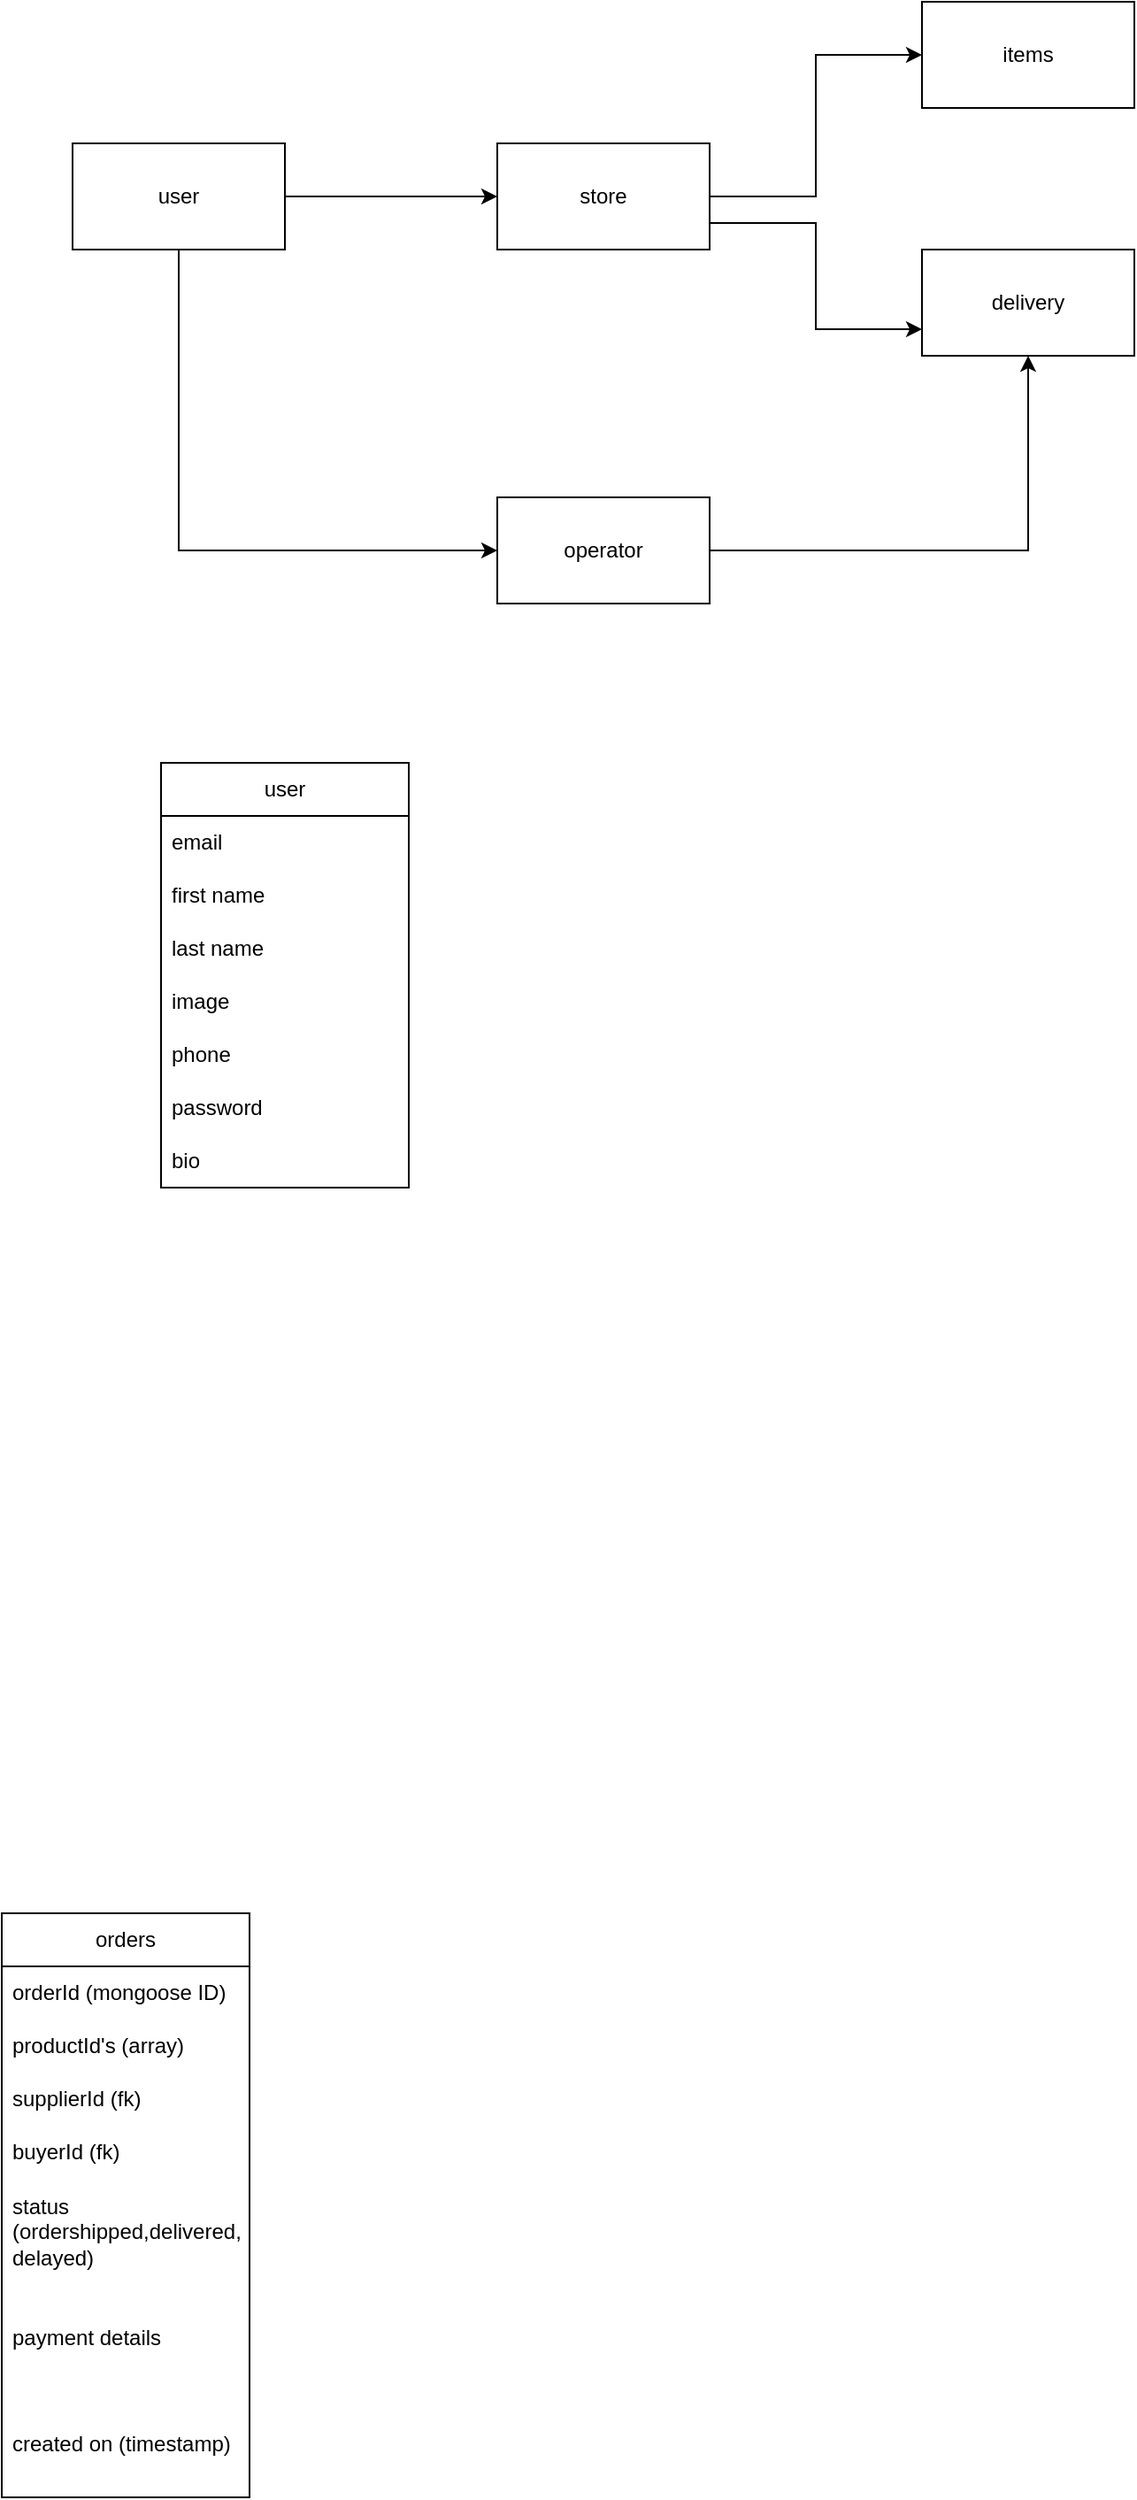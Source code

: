 <mxfile version="20.5.3" type="device"><diagram id="0_wa5CpImy-kw-xHwrUO" name="Page-1"><mxGraphModel dx="1422" dy="794" grid="1" gridSize="10" guides="1" tooltips="1" connect="1" arrows="1" fold="1" page="1" pageScale="1" pageWidth="850" pageHeight="1100" math="0" shadow="0"><root><mxCell id="0"/><mxCell id="1" parent="0"/><mxCell id="KHZpo9RTnsF6R_C7wjbQ-2" style="edgeStyle=orthogonalEdgeStyle;rounded=0;orthogonalLoop=1;jettySize=auto;html=1;exitX=1;exitY=0.5;exitDx=0;exitDy=0;" parent="1" source="-w7nPJfRd-JiFTzi3xn9-1" target="KHZpo9RTnsF6R_C7wjbQ-1" edge="1"><mxGeometry relative="1" as="geometry"/></mxCell><mxCell id="KHZpo9RTnsF6R_C7wjbQ-10" style="edgeStyle=orthogonalEdgeStyle;rounded=0;orthogonalLoop=1;jettySize=auto;html=1;exitX=0.5;exitY=1;exitDx=0;exitDy=0;entryX=0;entryY=0.5;entryDx=0;entryDy=0;" parent="1" source="-w7nPJfRd-JiFTzi3xn9-1" target="KHZpo9RTnsF6R_C7wjbQ-7" edge="1"><mxGeometry relative="1" as="geometry"/></mxCell><mxCell id="-w7nPJfRd-JiFTzi3xn9-1" value="user" style="rounded=0;whiteSpace=wrap;html=1;" parent="1" vertex="1"><mxGeometry x="120" y="160" width="120" height="60" as="geometry"/></mxCell><mxCell id="KHZpo9RTnsF6R_C7wjbQ-4" style="edgeStyle=orthogonalEdgeStyle;rounded=0;orthogonalLoop=1;jettySize=auto;html=1;exitX=1;exitY=0.5;exitDx=0;exitDy=0;entryX=0;entryY=0.5;entryDx=0;entryDy=0;" parent="1" source="KHZpo9RTnsF6R_C7wjbQ-1" target="KHZpo9RTnsF6R_C7wjbQ-3" edge="1"><mxGeometry relative="1" as="geometry"/></mxCell><mxCell id="KHZpo9RTnsF6R_C7wjbQ-6" style="edgeStyle=orthogonalEdgeStyle;rounded=0;orthogonalLoop=1;jettySize=auto;html=1;exitX=1;exitY=0.75;exitDx=0;exitDy=0;entryX=0;entryY=0.75;entryDx=0;entryDy=0;" parent="1" source="KHZpo9RTnsF6R_C7wjbQ-1" target="KHZpo9RTnsF6R_C7wjbQ-5" edge="1"><mxGeometry relative="1" as="geometry"/></mxCell><mxCell id="KHZpo9RTnsF6R_C7wjbQ-1" value="store" style="rounded=0;whiteSpace=wrap;html=1;" parent="1" vertex="1"><mxGeometry x="360" y="160" width="120" height="60" as="geometry"/></mxCell><mxCell id="KHZpo9RTnsF6R_C7wjbQ-3" value="items" style="rounded=0;whiteSpace=wrap;html=1;" parent="1" vertex="1"><mxGeometry x="600" y="80" width="120" height="60" as="geometry"/></mxCell><mxCell id="KHZpo9RTnsF6R_C7wjbQ-5" value="delivery" style="rounded=0;whiteSpace=wrap;html=1;" parent="1" vertex="1"><mxGeometry x="600" y="220" width="120" height="60" as="geometry"/></mxCell><mxCell id="KHZpo9RTnsF6R_C7wjbQ-8" style="edgeStyle=orthogonalEdgeStyle;rounded=0;orthogonalLoop=1;jettySize=auto;html=1;exitX=1;exitY=0.5;exitDx=0;exitDy=0;entryX=0.5;entryY=1;entryDx=0;entryDy=0;" parent="1" source="KHZpo9RTnsF6R_C7wjbQ-7" target="KHZpo9RTnsF6R_C7wjbQ-5" edge="1"><mxGeometry relative="1" as="geometry"/></mxCell><mxCell id="KHZpo9RTnsF6R_C7wjbQ-7" value="operator" style="rounded=0;whiteSpace=wrap;html=1;" parent="1" vertex="1"><mxGeometry x="360" y="360" width="120" height="60" as="geometry"/></mxCell><mxCell id="KHZpo9RTnsF6R_C7wjbQ-12" value="user" style="swimlane;fontStyle=0;childLayout=stackLayout;horizontal=1;startSize=30;horizontalStack=0;resizeParent=1;resizeParentMax=0;resizeLast=0;collapsible=1;marginBottom=0;whiteSpace=wrap;html=1;" parent="1" vertex="1"><mxGeometry x="170" y="510" width="140" height="240" as="geometry"><mxRectangle x="170" y="510" width="60" height="30" as="alternateBounds"/></mxGeometry></mxCell><mxCell id="KHZpo9RTnsF6R_C7wjbQ-16" value="email" style="text;strokeColor=none;fillColor=none;align=left;verticalAlign=middle;spacingLeft=4;spacingRight=4;overflow=hidden;points=[[0,0.5],[1,0.5]];portConstraint=eastwest;rotatable=0;whiteSpace=wrap;html=1;" parent="KHZpo9RTnsF6R_C7wjbQ-12" vertex="1"><mxGeometry y="30" width="140" height="30" as="geometry"/></mxCell><mxCell id="KHZpo9RTnsF6R_C7wjbQ-13" value="first name" style="text;strokeColor=none;fillColor=none;align=left;verticalAlign=middle;spacingLeft=4;spacingRight=4;overflow=hidden;points=[[0,0.5],[1,0.5]];portConstraint=eastwest;rotatable=0;whiteSpace=wrap;html=1;" parent="KHZpo9RTnsF6R_C7wjbQ-12" vertex="1"><mxGeometry y="60" width="140" height="30" as="geometry"/></mxCell><mxCell id="KHZpo9RTnsF6R_C7wjbQ-14" value="last name" style="text;strokeColor=none;fillColor=none;align=left;verticalAlign=middle;spacingLeft=4;spacingRight=4;overflow=hidden;points=[[0,0.5],[1,0.5]];portConstraint=eastwest;rotatable=0;whiteSpace=wrap;html=1;" parent="KHZpo9RTnsF6R_C7wjbQ-12" vertex="1"><mxGeometry y="90" width="140" height="30" as="geometry"/></mxCell><mxCell id="KHZpo9RTnsF6R_C7wjbQ-18" value="image" style="text;strokeColor=none;fillColor=none;align=left;verticalAlign=middle;spacingLeft=4;spacingRight=4;overflow=hidden;points=[[0,0.5],[1,0.5]];portConstraint=eastwest;rotatable=0;whiteSpace=wrap;html=1;" parent="KHZpo9RTnsF6R_C7wjbQ-12" vertex="1"><mxGeometry y="120" width="140" height="30" as="geometry"/></mxCell><mxCell id="KHZpo9RTnsF6R_C7wjbQ-15" value="phone" style="text;strokeColor=none;fillColor=none;align=left;verticalAlign=middle;spacingLeft=4;spacingRight=4;overflow=hidden;points=[[0,0.5],[1,0.5]];portConstraint=eastwest;rotatable=0;whiteSpace=wrap;html=1;" parent="KHZpo9RTnsF6R_C7wjbQ-12" vertex="1"><mxGeometry y="150" width="140" height="30" as="geometry"/></mxCell><mxCell id="KHZpo9RTnsF6R_C7wjbQ-17" value="password" style="text;strokeColor=none;fillColor=none;align=left;verticalAlign=middle;spacingLeft=4;spacingRight=4;overflow=hidden;points=[[0,0.5],[1,0.5]];portConstraint=eastwest;rotatable=0;whiteSpace=wrap;html=1;" parent="KHZpo9RTnsF6R_C7wjbQ-12" vertex="1"><mxGeometry y="180" width="140" height="30" as="geometry"/></mxCell><mxCell id="KHZpo9RTnsF6R_C7wjbQ-19" value="bio" style="text;strokeColor=none;fillColor=none;align=left;verticalAlign=middle;spacingLeft=4;spacingRight=4;overflow=hidden;points=[[0,0.5],[1,0.5]];portConstraint=eastwest;rotatable=0;whiteSpace=wrap;html=1;" parent="KHZpo9RTnsF6R_C7wjbQ-12" vertex="1"><mxGeometry y="210" width="140" height="30" as="geometry"/></mxCell><mxCell id="vs99mM1-DIMJD2xeXEuc-1" value="orders" style="swimlane;fontStyle=0;childLayout=stackLayout;horizontal=1;startSize=30;horizontalStack=0;resizeParent=1;resizeParentMax=0;resizeLast=0;collapsible=1;marginBottom=0;whiteSpace=wrap;html=1;" vertex="1" parent="1"><mxGeometry x="80" y="1160" width="140" height="330" as="geometry"/></mxCell><mxCell id="vs99mM1-DIMJD2xeXEuc-2" value="orderId (mongoose ID)" style="text;strokeColor=none;fillColor=none;align=left;verticalAlign=middle;spacingLeft=4;spacingRight=4;overflow=hidden;points=[[0,0.5],[1,0.5]];portConstraint=eastwest;rotatable=0;whiteSpace=wrap;html=1;" vertex="1" parent="vs99mM1-DIMJD2xeXEuc-1"><mxGeometry y="30" width="140" height="30" as="geometry"/></mxCell><mxCell id="vs99mM1-DIMJD2xeXEuc-18" value="productId's (array)" style="text;strokeColor=none;fillColor=none;align=left;verticalAlign=middle;spacingLeft=4;spacingRight=4;overflow=hidden;points=[[0,0.5],[1,0.5]];portConstraint=eastwest;rotatable=0;whiteSpace=wrap;html=1;" vertex="1" parent="vs99mM1-DIMJD2xeXEuc-1"><mxGeometry y="60" width="140" height="30" as="geometry"/></mxCell><mxCell id="vs99mM1-DIMJD2xeXEuc-3" value="supplierId (fk)" style="text;strokeColor=none;fillColor=none;align=left;verticalAlign=middle;spacingLeft=4;spacingRight=4;overflow=hidden;points=[[0,0.5],[1,0.5]];portConstraint=eastwest;rotatable=0;whiteSpace=wrap;html=1;" vertex="1" parent="vs99mM1-DIMJD2xeXEuc-1"><mxGeometry y="90" width="140" height="30" as="geometry"/></mxCell><mxCell id="vs99mM1-DIMJD2xeXEuc-4" value="buyerId (fk)" style="text;strokeColor=none;fillColor=none;align=left;verticalAlign=middle;spacingLeft=4;spacingRight=4;overflow=hidden;points=[[0,0.5],[1,0.5]];portConstraint=eastwest;rotatable=0;whiteSpace=wrap;html=1;" vertex="1" parent="vs99mM1-DIMJD2xeXEuc-1"><mxGeometry y="120" width="140" height="30" as="geometry"/></mxCell><mxCell id="vs99mM1-DIMJD2xeXEuc-19" value="status (ordershipped,delivered, delayed)" style="text;strokeColor=none;fillColor=none;align=left;verticalAlign=middle;spacingLeft=4;spacingRight=4;overflow=hidden;points=[[0,0.5],[1,0.5]];portConstraint=eastwest;rotatable=0;whiteSpace=wrap;html=1;" vertex="1" parent="vs99mM1-DIMJD2xeXEuc-1"><mxGeometry y="150" width="140" height="60" as="geometry"/></mxCell><mxCell id="vs99mM1-DIMJD2xeXEuc-20" value="payment details" style="text;strokeColor=none;fillColor=none;align=left;verticalAlign=middle;spacingLeft=4;spacingRight=4;overflow=hidden;points=[[0,0.5],[1,0.5]];portConstraint=eastwest;rotatable=0;whiteSpace=wrap;html=1;" vertex="1" parent="vs99mM1-DIMJD2xeXEuc-1"><mxGeometry y="210" width="140" height="60" as="geometry"/></mxCell><mxCell id="vs99mM1-DIMJD2xeXEuc-21" value="created on (timestamp)" style="text;strokeColor=none;fillColor=none;align=left;verticalAlign=middle;spacingLeft=4;spacingRight=4;overflow=hidden;points=[[0,0.5],[1,0.5]];portConstraint=eastwest;rotatable=0;whiteSpace=wrap;html=1;" vertex="1" parent="vs99mM1-DIMJD2xeXEuc-1"><mxGeometry y="270" width="140" height="60" as="geometry"/></mxCell></root></mxGraphModel></diagram></mxfile>